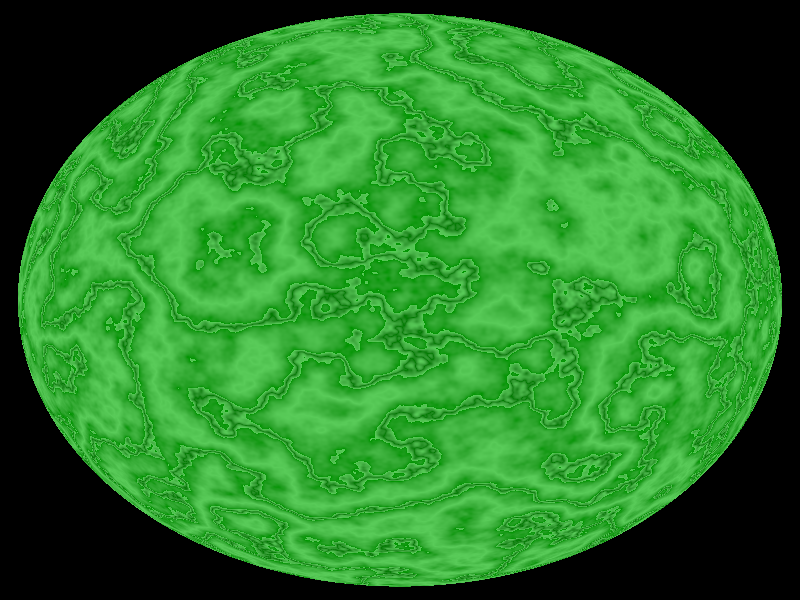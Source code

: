 #include "colors.inc"
#include "shapes.inc"
#include "textures.inc"

/* The following make the field of view as wide as it is high
 * Thus, you should have the -W and -H command line options
 * equal to each other. */
camera {
        location <5.8, 0, 0>
	up <0, 1, 0>
	right <1, 0, 0>
        look_at <0, 0, 0>
}

sphere {
        <0,0,0>, 2.5
	texture { Jade
	scale <0.7, 0.7, 0.7> 
	rotate y*clock }
	finish { phong 0.4 }
}

light_source {<6, 1, 0> color White}
light_source {<6.1, 1, 0> color White}
